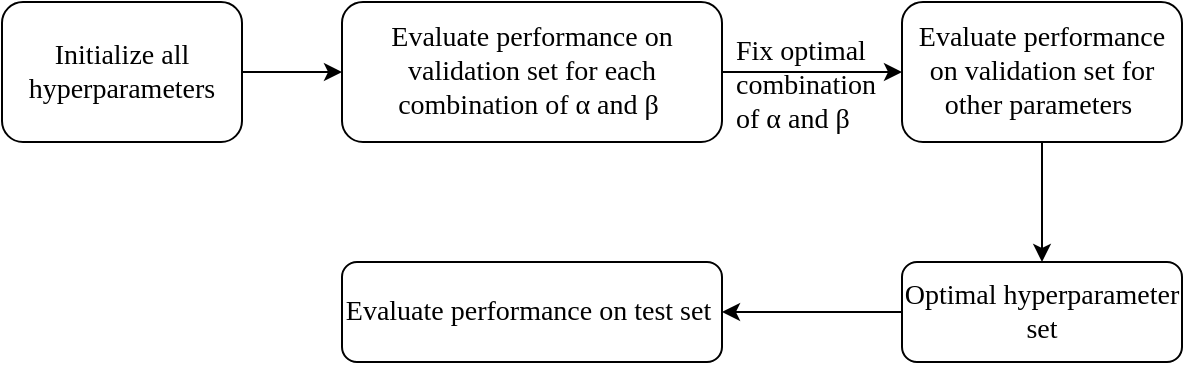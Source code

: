 <mxfile version="22.1.17" type="github">
  <diagram id="C5RBs43oDa-KdzZeNtuy" name="Page-1">
    <mxGraphModel dx="1434" dy="746" grid="1" gridSize="10" guides="1" tooltips="1" connect="1" arrows="1" fold="1" page="1" pageScale="1" pageWidth="827" pageHeight="1169" math="0" shadow="0">
      <root>
        <mxCell id="WIyWlLk6GJQsqaUBKTNV-0" />
        <mxCell id="WIyWlLk6GJQsqaUBKTNV-1" parent="WIyWlLk6GJQsqaUBKTNV-0" />
        <mxCell id="gdvSEe7s5PmMgBLLPzjQ-6" value="" style="edgeStyle=orthogonalEdgeStyle;rounded=0;orthogonalLoop=1;jettySize=auto;html=1;" edge="1" parent="WIyWlLk6GJQsqaUBKTNV-1" source="WIyWlLk6GJQsqaUBKTNV-3" target="gdvSEe7s5PmMgBLLPzjQ-2">
          <mxGeometry relative="1" as="geometry" />
        </mxCell>
        <mxCell id="WIyWlLk6GJQsqaUBKTNV-3" value="Initialize all hyperparameters" style="rounded=1;whiteSpace=wrap;html=1;fontSize=14;glass=0;strokeWidth=1;shadow=0;fontFamily=Times New Roman;" parent="WIyWlLk6GJQsqaUBKTNV-1" vertex="1">
          <mxGeometry x="110" y="100" width="120" height="70" as="geometry" />
        </mxCell>
        <mxCell id="gdvSEe7s5PmMgBLLPzjQ-8" value="" style="edgeStyle=orthogonalEdgeStyle;rounded=0;orthogonalLoop=1;jettySize=auto;html=1;" edge="1" parent="WIyWlLk6GJQsqaUBKTNV-1" source="gdvSEe7s5PmMgBLLPzjQ-2" target="gdvSEe7s5PmMgBLLPzjQ-7">
          <mxGeometry relative="1" as="geometry" />
        </mxCell>
        <mxCell id="gdvSEe7s5PmMgBLLPzjQ-2" value="Evaluate performance on validation set for each combination of&amp;nbsp;α and β&amp;nbsp;" style="rounded=1;whiteSpace=wrap;html=1;fontSize=14;glass=0;strokeWidth=1;shadow=0;fontFamily=Times New Roman;" vertex="1" parent="WIyWlLk6GJQsqaUBKTNV-1">
          <mxGeometry x="280" y="100" width="190" height="70" as="geometry" />
        </mxCell>
        <mxCell id="gdvSEe7s5PmMgBLLPzjQ-19" value="" style="edgeStyle=orthogonalEdgeStyle;rounded=0;orthogonalLoop=1;jettySize=auto;html=1;" edge="1" parent="WIyWlLk6GJQsqaUBKTNV-1" source="gdvSEe7s5PmMgBLLPzjQ-7" target="gdvSEe7s5PmMgBLLPzjQ-11">
          <mxGeometry relative="1" as="geometry" />
        </mxCell>
        <mxCell id="gdvSEe7s5PmMgBLLPzjQ-7" value="Evaluate performance on validation set&amp;nbsp;for other parameters&amp;nbsp;" style="rounded=1;whiteSpace=wrap;html=1;fontSize=14;glass=0;strokeWidth=1;shadow=0;fontFamily=Times New Roman;" vertex="1" parent="WIyWlLk6GJQsqaUBKTNV-1">
          <mxGeometry x="560" y="100" width="140" height="70" as="geometry" />
        </mxCell>
        <mxCell id="gdvSEe7s5PmMgBLLPzjQ-20" value="" style="edgeStyle=orthogonalEdgeStyle;rounded=0;orthogonalLoop=1;jettySize=auto;html=1;" edge="1" parent="WIyWlLk6GJQsqaUBKTNV-1" source="gdvSEe7s5PmMgBLLPzjQ-11" target="gdvSEe7s5PmMgBLLPzjQ-17">
          <mxGeometry relative="1" as="geometry" />
        </mxCell>
        <mxCell id="gdvSEe7s5PmMgBLLPzjQ-11" value="Optimal hyperparameter set" style="rounded=1;whiteSpace=wrap;html=1;fontSize=14;glass=0;strokeWidth=1;shadow=0;fontFamily=Times New Roman;" vertex="1" parent="WIyWlLk6GJQsqaUBKTNV-1">
          <mxGeometry x="560" y="230" width="140" height="50" as="geometry" />
        </mxCell>
        <mxCell id="gdvSEe7s5PmMgBLLPzjQ-5" value="&lt;div style=&quot;&quot;&gt;Fix optimal combination of&amp;nbsp;&lt;span style=&quot;&quot;&gt;α and β&lt;/span&gt;&lt;/div&gt;" style="text;whiteSpace=wrap;html=1;fontFamily=Times New Roman;fontSize=14;align=left;" vertex="1" parent="WIyWlLk6GJQsqaUBKTNV-1">
          <mxGeometry x="475" y="110" width="90" height="50" as="geometry" />
        </mxCell>
        <mxCell id="gdvSEe7s5PmMgBLLPzjQ-17" value="Evaluate performance on test set&amp;nbsp;" style="rounded=1;whiteSpace=wrap;html=1;fontSize=14;glass=0;strokeWidth=1;shadow=0;fontFamily=Times New Roman;" vertex="1" parent="WIyWlLk6GJQsqaUBKTNV-1">
          <mxGeometry x="280" y="230" width="190" height="50" as="geometry" />
        </mxCell>
      </root>
    </mxGraphModel>
  </diagram>
</mxfile>
